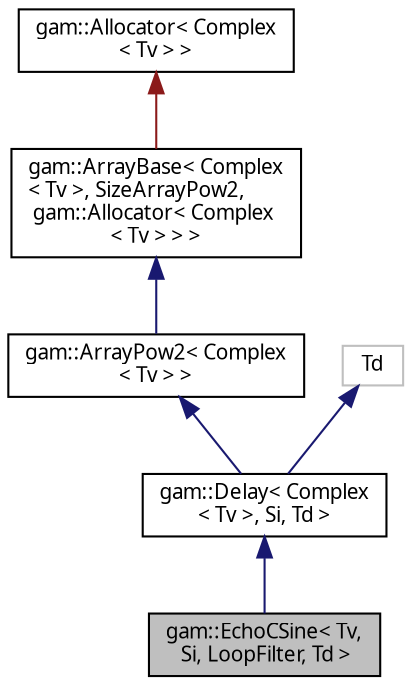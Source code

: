 digraph "gam::EchoCSine&lt; Tv, Si, LoopFilter, Td &gt;"
{
 // LATEX_PDF_SIZE
  bgcolor="transparent";
  edge [fontname="FreeSans.ttf",fontsize="10",labelfontname="FreeSans.ttf",labelfontsize="10"];
  node [fontname="FreeSans.ttf",fontsize="10",shape=record];
  Node1 [label="gam::EchoCSine\< Tv,\l Si, LoopFilter, Td \>",height=0.2,width=0.4,color="black", fillcolor="grey75", style="filled", fontcolor="black",tooltip="Echo with damped complex sinusoidal response."];
  Node2 -> Node1 [dir="back",color="midnightblue",fontsize="10",style="solid",fontname="FreeSans.ttf"];
  Node2 [label="gam::Delay\< Complex\l\< Tv \>, Si, Td \>",height=0.2,width=0.4,color="black",URL="$classgam_1_1_delay.html",tooltip=" "];
  Node3 -> Node2 [dir="back",color="midnightblue",fontsize="10",style="solid",fontname="FreeSans.ttf"];
  Node3 [label="gam::ArrayPow2\< Complex\l\< Tv \> \>",height=0.2,width=0.4,color="black",URL="$classgam_1_1_array_pow2.html",tooltip=" "];
  Node4 -> Node3 [dir="back",color="midnightblue",fontsize="10",style="solid",fontname="FreeSans.ttf"];
  Node4 [label="gam::ArrayBase\< Complex\l\< Tv \>, SizeArrayPow2,\l gam::Allocator\< Complex\l\< Tv \> \> \>",height=0.2,width=0.4,color="black",URL="$classgam_1_1_array_base.html",tooltip=" "];
  Node5 -> Node4 [dir="back",color="firebrick4",fontsize="10",style="solid",fontname="FreeSans.ttf"];
  Node5 [label="gam::Allocator\< Complex\l\< Tv \> \>",height=0.2,width=0.4,color="black",URL="$classgam_1_1_allocator.html",tooltip=" "];
  Node6 -> Node2 [dir="back",color="midnightblue",fontsize="10",style="solid",fontname="FreeSans.ttf"];
  Node6 [label="Td",height=0.2,width=0.4,color="grey75",tooltip=" "];
}
